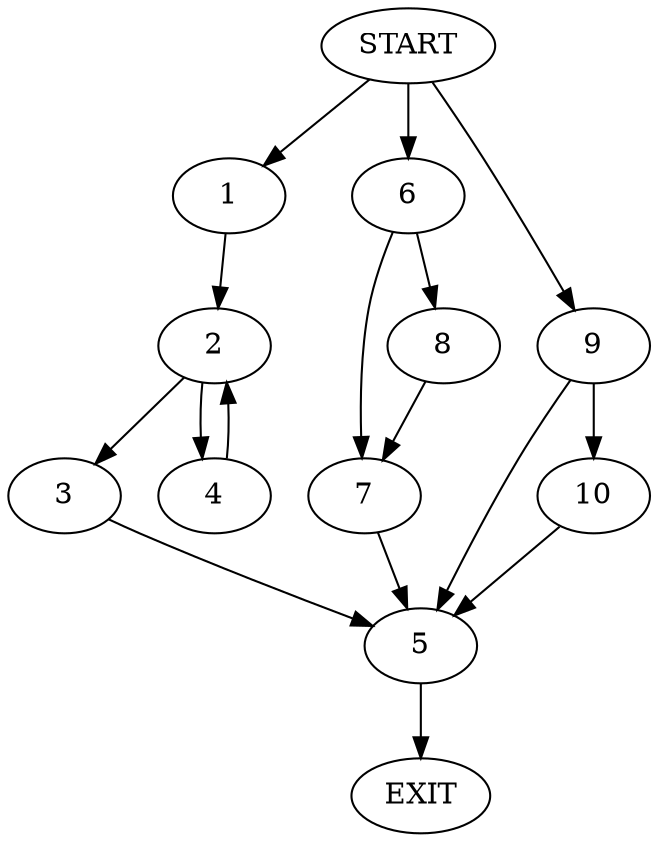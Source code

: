 digraph {
0 [label="START"]
11 [label="EXIT"]
0 -> 1
1 -> 2
2 -> 3
2 -> 4
4 -> 2
3 -> 5
5 -> 11
0 -> 6
6 -> 7
6 -> 8
8 -> 7
7 -> 5
0 -> 9
9 -> 5
9 -> 10
10 -> 5
}
